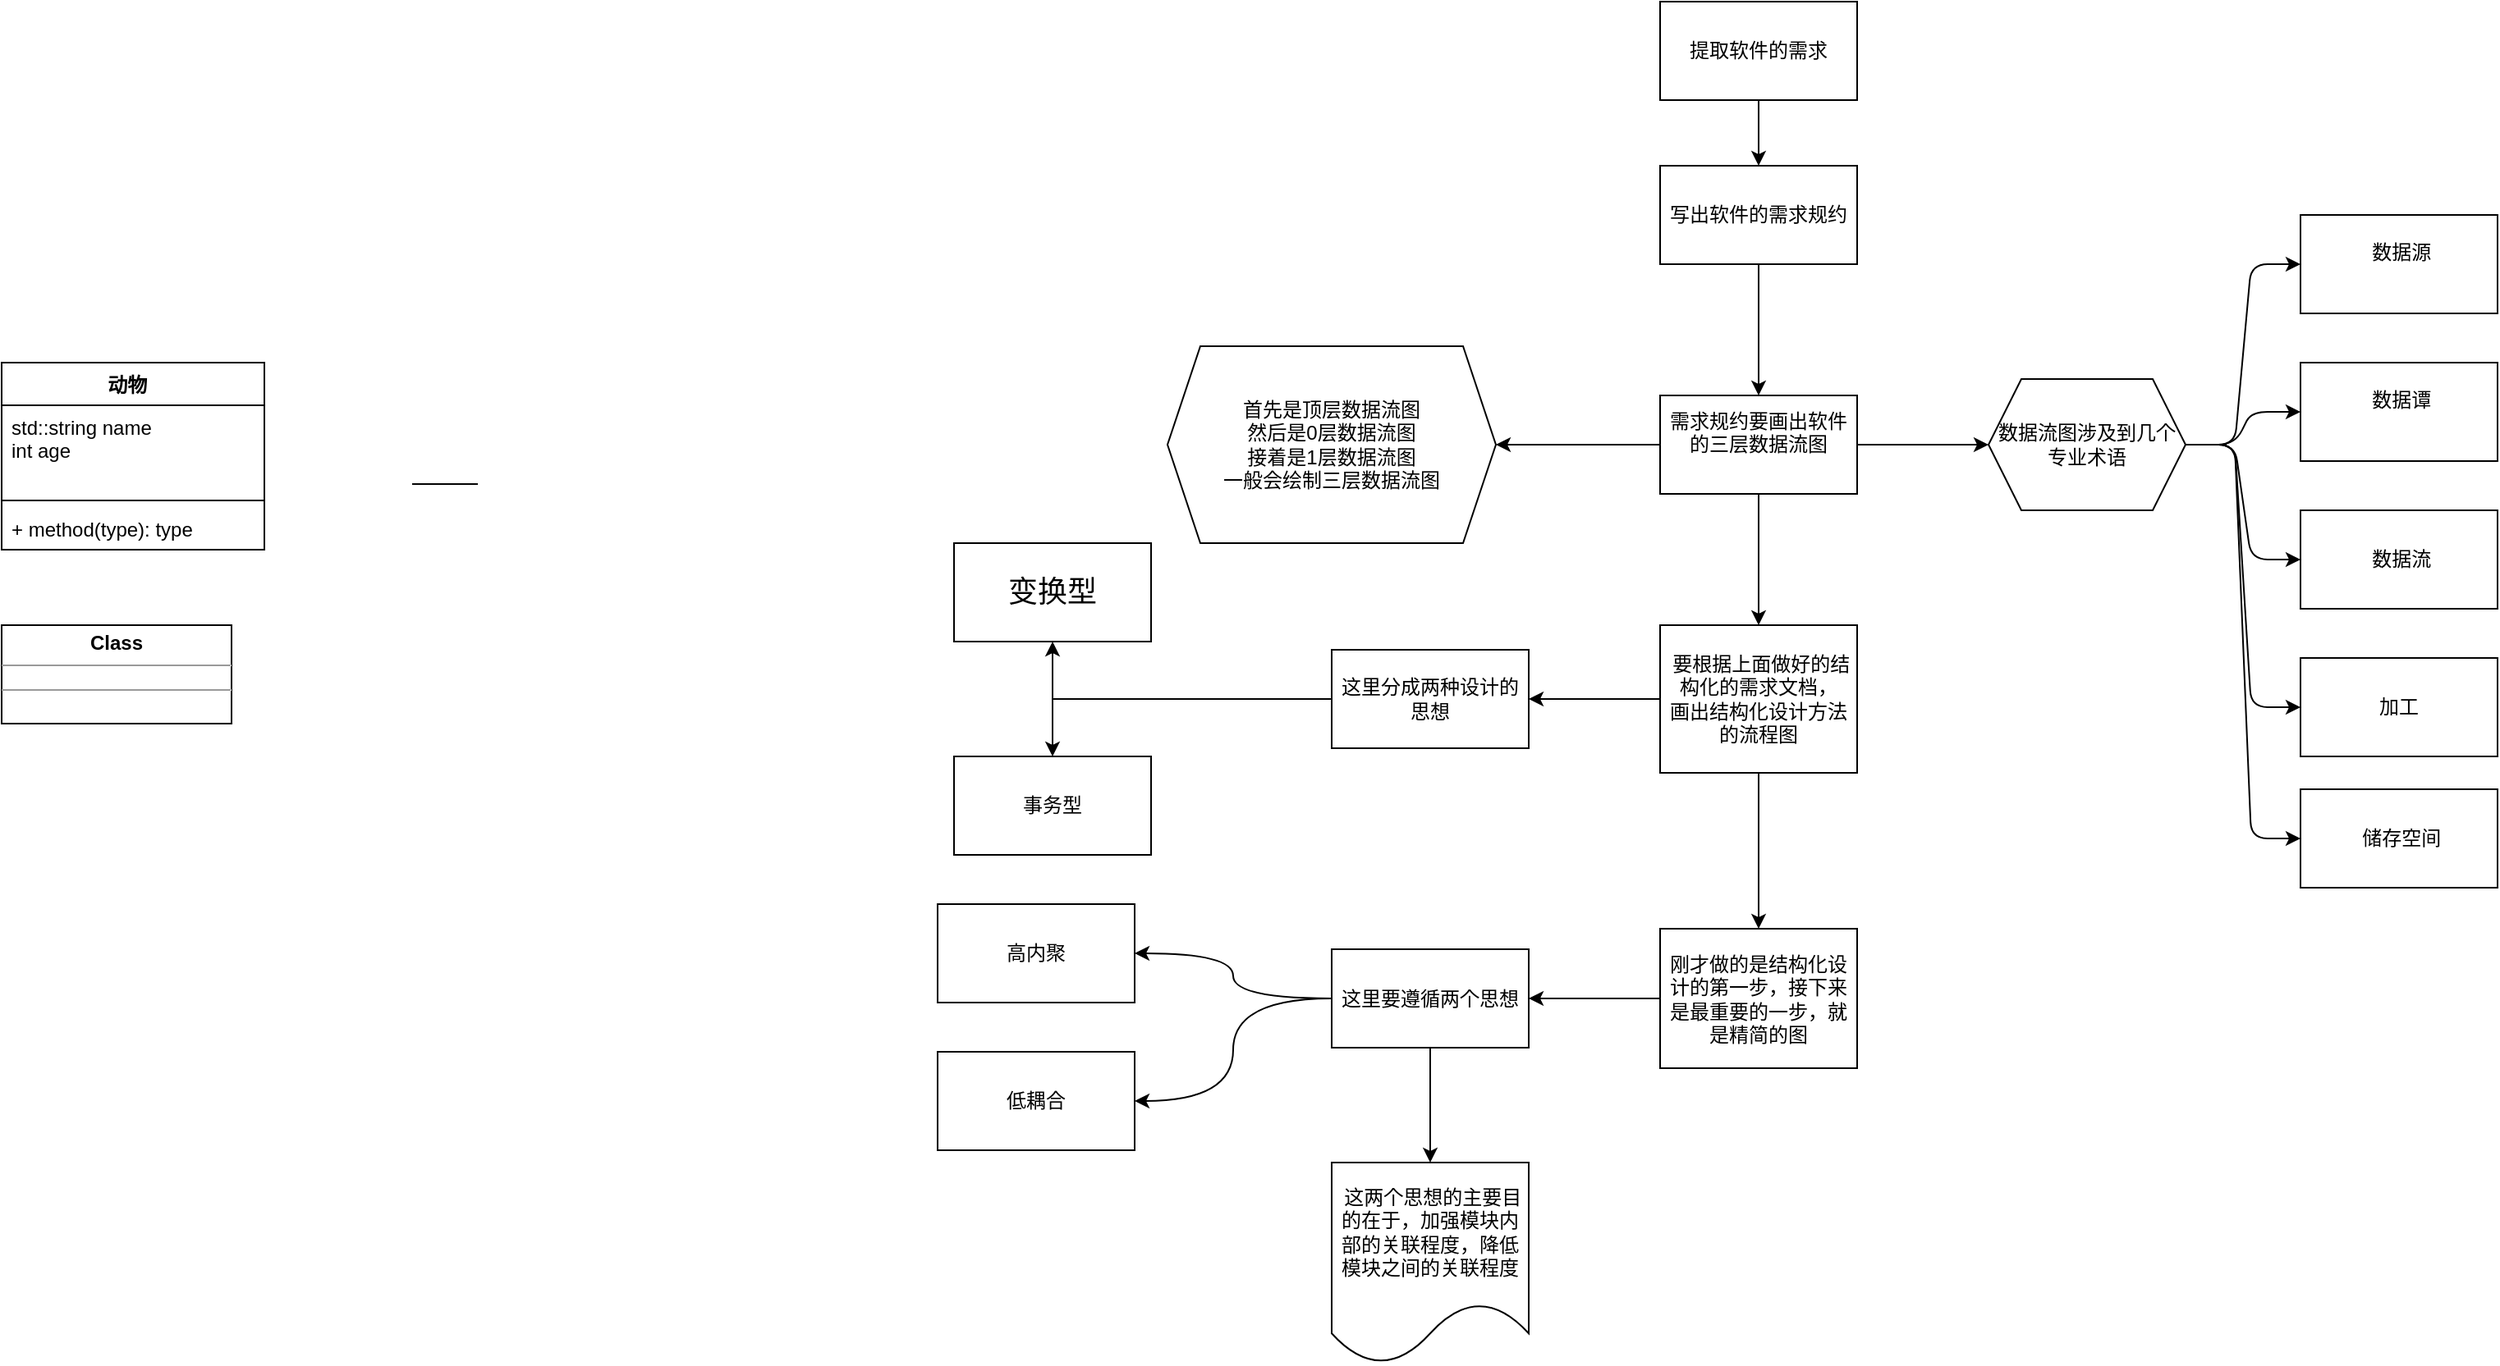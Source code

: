 <mxfile>
    <diagram name="第 1 页" id="eAr9RkZh6g2ywqlcM5mN">
        <mxGraphModel dx="1655" dy="379" grid="1" gridSize="10" guides="1" tooltips="1" connect="1" arrows="1" fold="1" page="1" pageScale="1" pageWidth="827" pageHeight="1169" math="0" shadow="0">
            <root>
                <mxCell id="0"/>
                <mxCell id="1" parent="0"/>
                <mxCell id="XRCtE7WxGhiO5hWXszos-53" value="" style="edgeStyle=orthogonalEdgeStyle;rounded=0;orthogonalLoop=1;jettySize=auto;html=1;" parent="1" source="XRCtE7WxGhiO5hWXszos-51" target="XRCtE7WxGhiO5hWXszos-52" edge="1">
                    <mxGeometry relative="1" as="geometry"/>
                </mxCell>
                <mxCell id="XRCtE7WxGhiO5hWXszos-51" value="提取软件的需求" style="rounded=0;whiteSpace=wrap;html=1;" parent="1" vertex="1">
                    <mxGeometry x="330" y="60" width="120" height="60" as="geometry"/>
                </mxCell>
                <mxCell id="XRCtE7WxGhiO5hWXszos-55" value="" style="edgeStyle=orthogonalEdgeStyle;rounded=0;orthogonalLoop=1;jettySize=auto;html=1;" parent="1" source="XRCtE7WxGhiO5hWXszos-52" target="XRCtE7WxGhiO5hWXszos-54" edge="1">
                    <mxGeometry relative="1" as="geometry"/>
                </mxCell>
                <mxCell id="XRCtE7WxGhiO5hWXszos-52" value="写出软件的需求规约" style="whiteSpace=wrap;html=1;rounded=0;" parent="1" vertex="1">
                    <mxGeometry x="330" y="160" width="120" height="60" as="geometry"/>
                </mxCell>
                <mxCell id="XRCtE7WxGhiO5hWXszos-57" value="" style="edgeStyle=orthogonalEdgeStyle;rounded=0;orthogonalLoop=1;jettySize=auto;html=1;" parent="1" source="XRCtE7WxGhiO5hWXszos-54" target="XRCtE7WxGhiO5hWXszos-56" edge="1">
                    <mxGeometry relative="1" as="geometry"/>
                </mxCell>
                <mxCell id="XRCtE7WxGhiO5hWXszos-59" value="" style="edgeStyle=orthogonalEdgeStyle;rounded=0;orthogonalLoop=1;jettySize=auto;html=1;" parent="1" source="XRCtE7WxGhiO5hWXszos-54" target="XRCtE7WxGhiO5hWXszos-58" edge="1">
                    <mxGeometry relative="1" as="geometry"/>
                </mxCell>
                <mxCell id="XRCtE7WxGhiO5hWXszos-75" value="" style="edgeStyle=orthogonalEdgeStyle;rounded=0;orthogonalLoop=1;jettySize=auto;html=1;" parent="1" source="XRCtE7WxGhiO5hWXszos-54" target="XRCtE7WxGhiO5hWXszos-74" edge="1">
                    <mxGeometry relative="1" as="geometry"/>
                </mxCell>
                <mxCell id="XRCtE7WxGhiO5hWXszos-54" value="需求规约要画出软件的三层数据流图&lt;div&gt;&lt;br&gt;&lt;/div&gt;" style="whiteSpace=wrap;html=1;rounded=0;" parent="1" vertex="1">
                    <mxGeometry x="330" y="300" width="120" height="60" as="geometry"/>
                </mxCell>
                <mxCell id="XRCtE7WxGhiO5hWXszos-56" value="首先是顶层数据流图&lt;div&gt;然后是0层数据流图&lt;/div&gt;&lt;div&gt;接着是1层数据流图&lt;/div&gt;&lt;div&gt;一般会绘制三层数据流图&lt;/div&gt;" style="shape=hexagon;perimeter=hexagonPerimeter2;whiteSpace=wrap;html=1;fixedSize=1;rounded=0;" parent="1" vertex="1">
                    <mxGeometry x="30" y="270" width="200" height="120" as="geometry"/>
                </mxCell>
                <mxCell id="XRCtE7WxGhiO5hWXszos-61" value="" style="edgeStyle=entityRelationEdgeStyle;rounded=1;orthogonalLoop=1;jettySize=auto;html=1;" parent="1" source="XRCtE7WxGhiO5hWXszos-58" target="XRCtE7WxGhiO5hWXszos-60" edge="1">
                    <mxGeometry relative="1" as="geometry"/>
                </mxCell>
                <mxCell id="XRCtE7WxGhiO5hWXszos-58" value="数据流图涉及到几个专业术语" style="shape=hexagon;perimeter=hexagonPerimeter2;whiteSpace=wrap;html=1;fixedSize=1;rounded=0;" parent="1" vertex="1">
                    <mxGeometry x="530" y="290" width="120" height="80" as="geometry"/>
                </mxCell>
                <mxCell id="XRCtE7WxGhiO5hWXszos-60" value="&amp;nbsp;数据源&lt;div&gt;&lt;br&gt;&lt;/div&gt;" style="whiteSpace=wrap;html=1;rounded=0;" parent="1" vertex="1">
                    <mxGeometry x="720" y="190" width="120" height="60" as="geometry"/>
                </mxCell>
                <mxCell id="XRCtE7WxGhiO5hWXszos-62" value="" style="edgeStyle=entityRelationEdgeStyle;rounded=1;orthogonalLoop=1;jettySize=auto;html=1;exitX=1;exitY=0.5;exitDx=0;exitDy=0;" parent="1" source="XRCtE7WxGhiO5hWXszos-58" target="XRCtE7WxGhiO5hWXszos-63" edge="1">
                    <mxGeometry relative="1" as="geometry">
                        <mxPoint x="660" y="340" as="sourcePoint"/>
                    </mxGeometry>
                </mxCell>
                <mxCell id="XRCtE7WxGhiO5hWXszos-63" value="加工" style="whiteSpace=wrap;html=1;rounded=0;" parent="1" vertex="1">
                    <mxGeometry x="720" y="460" width="120" height="60" as="geometry"/>
                </mxCell>
                <mxCell id="XRCtE7WxGhiO5hWXszos-64" value="" style="edgeStyle=entityRelationEdgeStyle;rounded=1;orthogonalLoop=1;jettySize=auto;html=1;exitX=1;exitY=0.5;exitDx=0;exitDy=0;" parent="1" source="XRCtE7WxGhiO5hWXszos-58" target="XRCtE7WxGhiO5hWXszos-65" edge="1">
                    <mxGeometry relative="1" as="geometry">
                        <mxPoint x="660" y="370" as="sourcePoint"/>
                        <Array as="points">
                            <mxPoint x="690" y="470"/>
                        </Array>
                    </mxGeometry>
                </mxCell>
                <mxCell id="XRCtE7WxGhiO5hWXszos-65" value="&amp;nbsp;数据流" style="whiteSpace=wrap;html=1;rounded=0;" parent="1" vertex="1">
                    <mxGeometry x="720" y="370" width="120" height="60" as="geometry"/>
                </mxCell>
                <mxCell id="XRCtE7WxGhiO5hWXszos-66" value="" style="edgeStyle=entityRelationEdgeStyle;rounded=1;orthogonalLoop=1;jettySize=auto;html=1;exitX=1;exitY=0.5;exitDx=0;exitDy=0;" parent="1" source="XRCtE7WxGhiO5hWXszos-58" target="XRCtE7WxGhiO5hWXszos-67" edge="1">
                    <mxGeometry relative="1" as="geometry">
                        <mxPoint x="685" y="450" as="sourcePoint"/>
                    </mxGeometry>
                </mxCell>
                <mxCell id="XRCtE7WxGhiO5hWXszos-67" value="&amp;nbsp;数据谭&lt;br&gt;&lt;div&gt;&lt;br&gt;&lt;/div&gt;" style="whiteSpace=wrap;html=1;rounded=0;" parent="1" vertex="1">
                    <mxGeometry x="720" y="280" width="120" height="60" as="geometry"/>
                </mxCell>
                <mxCell id="XRCtE7WxGhiO5hWXszos-72" value="" style="edgeStyle=entityRelationEdgeStyle;rounded=1;orthogonalLoop=1;jettySize=auto;html=1;exitX=1;exitY=0.5;exitDx=0;exitDy=0;" parent="1" source="XRCtE7WxGhiO5hWXszos-58" target="XRCtE7WxGhiO5hWXszos-73" edge="1">
                    <mxGeometry relative="1" as="geometry">
                        <mxPoint x="660" y="460" as="sourcePoint"/>
                    </mxGeometry>
                </mxCell>
                <mxCell id="XRCtE7WxGhiO5hWXszos-73" value="&lt;div&gt;&amp;nbsp;储存空间&lt;/div&gt;" style="whiteSpace=wrap;html=1;rounded=0;" parent="1" vertex="1">
                    <mxGeometry x="720" y="540" width="120" height="60" as="geometry"/>
                </mxCell>
                <mxCell id="XRCtE7WxGhiO5hWXszos-77" value="" style="edgeStyle=orthogonalEdgeStyle;rounded=0;orthogonalLoop=1;jettySize=auto;html=1;" parent="1" source="XRCtE7WxGhiO5hWXszos-74" target="XRCtE7WxGhiO5hWXszos-76" edge="1">
                    <mxGeometry relative="1" as="geometry"/>
                </mxCell>
                <mxCell id="XRCtE7WxGhiO5hWXszos-83" value="" style="edgeStyle=orthogonalEdgeStyle;rounded=0;orthogonalLoop=1;jettySize=auto;html=1;" parent="1" source="XRCtE7WxGhiO5hWXszos-74" target="XRCtE7WxGhiO5hWXszos-82" edge="1">
                    <mxGeometry relative="1" as="geometry"/>
                </mxCell>
                <mxCell id="XRCtE7WxGhiO5hWXszos-74" value="&amp;nbsp;要根据上面做好的结构化的需求文档，&lt;div&gt;画出结构化设计方法的流程图&lt;/div&gt;" style="whiteSpace=wrap;html=1;rounded=0;" parent="1" vertex="1">
                    <mxGeometry x="330" y="440" width="120" height="90" as="geometry"/>
                </mxCell>
                <mxCell id="XRCtE7WxGhiO5hWXszos-79" value="" style="edgeStyle=orthogonalEdgeStyle;rounded=0;orthogonalLoop=1;jettySize=auto;html=1;" parent="1" source="XRCtE7WxGhiO5hWXszos-76" target="XRCtE7WxGhiO5hWXszos-78" edge="1">
                    <mxGeometry relative="1" as="geometry"/>
                </mxCell>
                <mxCell id="XRCtE7WxGhiO5hWXszos-76" value="这里分成两种设计的思想" style="whiteSpace=wrap;html=1;rounded=0;" parent="1" vertex="1">
                    <mxGeometry x="130" y="455" width="120" height="60" as="geometry"/>
                </mxCell>
                <mxCell id="XRCtE7WxGhiO5hWXszos-78" value="&lt;font style=&quot;font-size: 18px;&quot;&gt;变换型&lt;/font&gt;" style="whiteSpace=wrap;html=1;rounded=0;fontSize=18;" parent="1" vertex="1">
                    <mxGeometry x="-100" y="390" width="120" height="60" as="geometry"/>
                </mxCell>
                <mxCell id="XRCtE7WxGhiO5hWXszos-80" value="" style="edgeStyle=orthogonalEdgeStyle;rounded=0;orthogonalLoop=1;jettySize=auto;html=1;exitX=0;exitY=0.5;exitDx=0;exitDy=0;" parent="1" source="XRCtE7WxGhiO5hWXszos-76" target="XRCtE7WxGhiO5hWXszos-81" edge="1">
                    <mxGeometry relative="1" as="geometry">
                        <mxPoint x="120" y="560" as="sourcePoint"/>
                    </mxGeometry>
                </mxCell>
                <mxCell id="XRCtE7WxGhiO5hWXszos-81" value="事务型" style="whiteSpace=wrap;html=1;rounded=0;" parent="1" vertex="1">
                    <mxGeometry x="-100" y="520" width="120" height="60" as="geometry"/>
                </mxCell>
                <mxCell id="XRCtE7WxGhiO5hWXszos-85" value="" style="edgeStyle=orthogonalEdgeStyle;rounded=0;orthogonalLoop=1;jettySize=auto;html=1;" parent="1" source="XRCtE7WxGhiO5hWXszos-82" target="XRCtE7WxGhiO5hWXszos-84" edge="1">
                    <mxGeometry relative="1" as="geometry"/>
                </mxCell>
                <mxCell id="XRCtE7WxGhiO5hWXszos-82" value="刚才做的是结构化设计的第一步，接下来是最重要的一步，就是精简的图" style="whiteSpace=wrap;html=1;rounded=0;" parent="1" vertex="1">
                    <mxGeometry x="330" y="625" width="120" height="85" as="geometry"/>
                </mxCell>
                <mxCell id="XRCtE7WxGhiO5hWXszos-87" value="" style="edgeStyle=orthogonalEdgeStyle;rounded=0;orthogonalLoop=1;jettySize=auto;html=1;elbow=vertical;curved=1;" parent="1" source="XRCtE7WxGhiO5hWXszos-84" target="XRCtE7WxGhiO5hWXszos-86" edge="1">
                    <mxGeometry relative="1" as="geometry"/>
                </mxCell>
                <mxCell id="XRCtE7WxGhiO5hWXszos-92" value="" style="edgeStyle=orthogonalEdgeStyle;rounded=0;orthogonalLoop=1;jettySize=auto;html=1;" parent="1" source="XRCtE7WxGhiO5hWXszos-84" target="XRCtE7WxGhiO5hWXszos-91" edge="1">
                    <mxGeometry relative="1" as="geometry"/>
                </mxCell>
                <mxCell id="XRCtE7WxGhiO5hWXszos-84" value="这里要遵循两个思想" style="whiteSpace=wrap;html=1;rounded=0;" parent="1" vertex="1">
                    <mxGeometry x="130" y="637.5" width="120" height="60" as="geometry"/>
                </mxCell>
                <mxCell id="XRCtE7WxGhiO5hWXszos-86" value="高内聚" style="whiteSpace=wrap;html=1;rounded=0;" parent="1" vertex="1">
                    <mxGeometry x="-110" y="610" width="120" height="60" as="geometry"/>
                </mxCell>
                <mxCell id="XRCtE7WxGhiO5hWXszos-88" value="" style="edgeStyle=orthogonalEdgeStyle;rounded=0;orthogonalLoop=1;jettySize=auto;html=1;elbow=vertical;curved=1;exitX=0;exitY=0.5;exitDx=0;exitDy=0;entryX=1;entryY=0.5;entryDx=0;entryDy=0;" parent="1" source="XRCtE7WxGhiO5hWXszos-84" target="XRCtE7WxGhiO5hWXszos-89" edge="1">
                    <mxGeometry relative="1" as="geometry">
                        <mxPoint x="130" y="758" as="sourcePoint"/>
                    </mxGeometry>
                </mxCell>
                <mxCell id="XRCtE7WxGhiO5hWXszos-89" value="低耦合" style="whiteSpace=wrap;html=1;rounded=0;" parent="1" vertex="1">
                    <mxGeometry x="-110" y="700" width="120" height="60" as="geometry"/>
                </mxCell>
                <mxCell id="XRCtE7WxGhiO5hWXszos-91" value="&amp;nbsp;这两个思想的主要目的在于，加强模块内部的关联程度，降低模块之间的关联程度" style="shape=document;whiteSpace=wrap;html=1;boundedLbl=1;rounded=0;" parent="1" vertex="1">
                    <mxGeometry x="130" y="767.5" width="120" height="122.5" as="geometry"/>
                </mxCell>
                <mxCell id="2" value="动物  " style="swimlane;fontStyle=1;align=center;verticalAlign=top;childLayout=stackLayout;horizontal=1;startSize=26;horizontalStack=0;resizeParent=1;resizeParentMax=0;resizeLast=0;collapsible=1;marginBottom=0;" vertex="1" parent="1">
                    <mxGeometry x="-680" y="280" width="160" height="114" as="geometry">
                        <mxRectangle x="-770" y="240" width="100" height="30" as="alternateBounds"/>
                    </mxGeometry>
                </mxCell>
                <mxCell id="3" value="std::string name&#10;int age" style="text;strokeColor=none;fillColor=none;align=left;verticalAlign=top;spacingLeft=4;spacingRight=4;overflow=hidden;rotatable=0;points=[[0,0.5],[1,0.5]];portConstraint=eastwest;" vertex="1" parent="2">
                    <mxGeometry y="26" width="160" height="54" as="geometry"/>
                </mxCell>
                <mxCell id="4" value="" style="line;strokeWidth=1;fillColor=none;align=left;verticalAlign=middle;spacingTop=-1;spacingLeft=3;spacingRight=3;rotatable=0;labelPosition=right;points=[];portConstraint=eastwest;strokeColor=inherit;" vertex="1" parent="2">
                    <mxGeometry y="80" width="160" height="8" as="geometry"/>
                </mxCell>
                <mxCell id="5" value="+ method(type): type" style="text;strokeColor=none;fillColor=none;align=left;verticalAlign=top;spacingLeft=4;spacingRight=4;overflow=hidden;rotatable=0;points=[[0,0.5],[1,0.5]];portConstraint=eastwest;" vertex="1" parent="2">
                    <mxGeometry y="88" width="160" height="26" as="geometry"/>
                </mxCell>
                <mxCell id="7" value="" style="line;strokeWidth=1;fillColor=none;align=left;verticalAlign=middle;spacingTop=-1;spacingLeft=3;spacingRight=3;rotatable=0;labelPosition=right;points=[];portConstraint=eastwest;strokeColor=inherit;" vertex="1" parent="1">
                    <mxGeometry x="-430" y="350" width="40" height="8" as="geometry"/>
                </mxCell>
                <mxCell id="8" value="&lt;p style=&quot;margin:0px;margin-top:4px;text-align:center;&quot;&gt;&lt;b&gt;Class&lt;/b&gt;&lt;/p&gt;&lt;hr size=&quot;1&quot;/&gt;&lt;div style=&quot;height:2px;&quot;&gt;&lt;/div&gt;&lt;hr size=&quot;1&quot;/&gt;&lt;div style=&quot;height:2px;&quot;&gt;&lt;/div&gt;" style="verticalAlign=top;align=left;overflow=fill;fontSize=12;fontFamily=Helvetica;html=1;" vertex="1" parent="1">
                    <mxGeometry x="-680" y="440" width="140" height="60" as="geometry"/>
                </mxCell>
                <mxCell id="9" value="" style="line;strokeWidth=1;fillColor=none;align=left;verticalAlign=middle;spacingTop=-1;spacingLeft=3;spacingRight=3;rotatable=0;labelPosition=right;points=[];portConstraint=eastwest;strokeColor=inherit;" vertex="1" parent="1">
                    <mxGeometry x="-430" y="350" width="40" height="8" as="geometry"/>
                </mxCell>
            </root>
        </mxGraphModel>
    </diagram>
</mxfile>